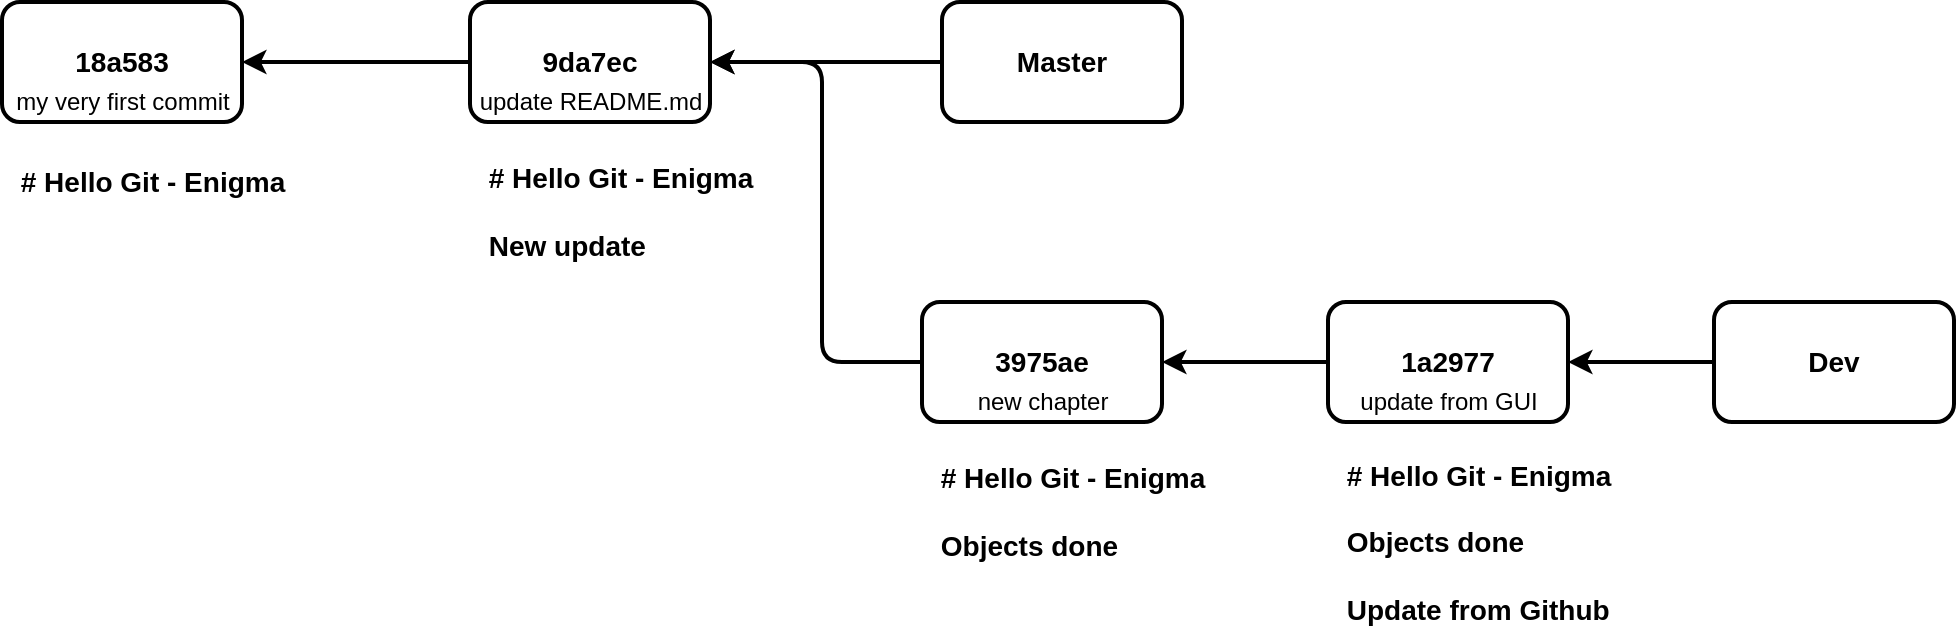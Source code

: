 <mxfile version="15.3.8" type="device"><diagram id="sCmBNae5BMMsYwfiLw7w" name="Page-1"><mxGraphModel dx="1422" dy="786" grid="1" gridSize="10" guides="1" tooltips="1" connect="1" arrows="1" fold="1" page="1" pageScale="1" pageWidth="827" pageHeight="1169" math="0" shadow="0"><root><mxCell id="0"/><mxCell id="1" parent="0"/><mxCell id="yZ-fpaxx-2vTyui-J7OY-1" value="&lt;font color=&quot;#000000&quot; style=&quot;font-size: 14px&quot;&gt;&lt;b&gt;9da7ec&lt;/b&gt;&lt;/font&gt;" style="rounded=1;whiteSpace=wrap;html=1;fillColor=none;strokeColor=#000000;strokeWidth=2;" parent="1" vertex="1"><mxGeometry x="248" y="360" width="120" height="60" as="geometry"/></mxCell><mxCell id="yZ-fpaxx-2vTyui-J7OY-2" value="&lt;font color=&quot;#000000&quot; style=&quot;font-size: 14px&quot;&gt;&lt;b&gt;18a583&lt;/b&gt;&lt;/font&gt;" style="rounded=1;whiteSpace=wrap;html=1;strokeColor=#000000;strokeWidth=2;fillColor=none;" parent="1" vertex="1"><mxGeometry x="14" y="360" width="120" height="60" as="geometry"/></mxCell><mxCell id="yZ-fpaxx-2vTyui-J7OY-3" value="" style="endArrow=classic;html=1;entryX=1;entryY=0.5;entryDx=0;entryDy=0;exitX=0;exitY=0.5;exitDx=0;exitDy=0;strokeWidth=2;strokeColor=#000000;" parent="1" source="yZ-fpaxx-2vTyui-J7OY-1" target="yZ-fpaxx-2vTyui-J7OY-2" edge="1"><mxGeometry width="50" height="50" relative="1" as="geometry"><mxPoint x="204" y="420" as="sourcePoint"/><mxPoint x="274" y="370" as="targetPoint"/></mxGeometry></mxCell><mxCell id="yZ-fpaxx-2vTyui-J7OY-4" value="&lt;font color=&quot;#000000&quot; style=&quot;font-size: 14px&quot;&gt;&lt;b&gt;# Hello Git - Enigma&lt;/b&gt;&lt;/font&gt;" style="text;html=1;align=center;verticalAlign=middle;resizable=0;points=[];autosize=1;strokeColor=none;fillColor=none;" parent="1" vertex="1"><mxGeometry x="14" y="440" width="150" height="20" as="geometry"/></mxCell><mxCell id="yZ-fpaxx-2vTyui-J7OY-5" value="&lt;div style=&quot;text-align: left&quot;&gt;&lt;b style=&quot;color: rgb(0 , 0 , 0) ; font-size: 14px&quot;&gt;# Hello Git - Enigma&lt;/b&gt;&lt;/div&gt;&lt;div style=&quot;text-align: left&quot;&gt;&lt;font color=&quot;#000000&quot;&gt;&lt;span style=&quot;font-size: 14px&quot;&gt;&lt;b&gt;&lt;br&gt;&lt;/b&gt;&lt;/span&gt;&lt;/font&gt;&lt;/div&gt;&lt;b style=&quot;color: rgb(0 , 0 , 0) ; font-size: 14px&quot;&gt;&lt;div style=&quot;text-align: left&quot;&gt;&lt;b&gt;New update&lt;/b&gt;&lt;/div&gt;&lt;/b&gt;" style="text;html=1;align=center;verticalAlign=middle;resizable=0;points=[];autosize=1;strokeColor=none;fillColor=none;" parent="1" vertex="1"><mxGeometry x="248" y="440" width="150" height="50" as="geometry"/></mxCell><mxCell id="yZ-fpaxx-2vTyui-J7OY-6" value="&lt;font color=&quot;#000000&quot;&gt;my very first commit&lt;/font&gt;" style="text;html=1;align=center;verticalAlign=middle;resizable=0;points=[];autosize=1;strokeColor=none;fillColor=none;" parent="1" vertex="1"><mxGeometry x="14" y="400" width="120" height="20" as="geometry"/></mxCell><mxCell id="yZ-fpaxx-2vTyui-J7OY-7" value="&lt;font color=&quot;#000000&quot;&gt;update README.md&lt;/font&gt;" style="text;html=1;align=center;verticalAlign=middle;resizable=0;points=[];autosize=1;strokeColor=none;fillColor=none;" parent="1" vertex="1"><mxGeometry x="243" y="400" width="130" height="20" as="geometry"/></mxCell><mxCell id="yZ-fpaxx-2vTyui-J7OY-8" value="&lt;b&gt;&lt;font style=&quot;font-size: 14px&quot; color=&quot;#000000&quot;&gt;Master&lt;/font&gt;&lt;/b&gt;" style="rounded=1;whiteSpace=wrap;html=1;fillColor=none;strokeColor=#000000;strokeWidth=2;" parent="1" vertex="1"><mxGeometry x="484" y="360" width="120" height="60" as="geometry"/></mxCell><mxCell id="yZ-fpaxx-2vTyui-J7OY-9" value="" style="endArrow=classic;html=1;exitX=0;exitY=0.5;exitDx=0;exitDy=0;entryX=1;entryY=0.5;entryDx=0;entryDy=0;strokeWidth=2;strokeColor=#000000;" parent="1" source="yZ-fpaxx-2vTyui-J7OY-8" target="yZ-fpaxx-2vTyui-J7OY-1" edge="1"><mxGeometry width="50" height="50" relative="1" as="geometry"><mxPoint x="454" y="330" as="sourcePoint"/><mxPoint x="504" y="280" as="targetPoint"/></mxGeometry></mxCell><mxCell id="yZ-fpaxx-2vTyui-J7OY-10" value="&lt;b&gt;&lt;font style=&quot;font-size: 14px&quot; color=&quot;#000000&quot;&gt;Dev&lt;/font&gt;&lt;/b&gt;" style="rounded=1;whiteSpace=wrap;html=1;fillColor=none;strokeColor=#000000;strokeWidth=2;" parent="1" vertex="1"><mxGeometry x="870" y="510" width="120" height="60" as="geometry"/></mxCell><mxCell id="yZ-fpaxx-2vTyui-J7OY-12" value="&lt;font color=&quot;#000000&quot;&gt;&lt;span style=&quot;font-size: 14px&quot;&gt;&lt;b&gt;3975ae&lt;/b&gt;&lt;/span&gt;&lt;/font&gt;" style="rounded=1;whiteSpace=wrap;html=1;fillColor=none;strokeColor=#000000;strokeWidth=2;" parent="1" vertex="1"><mxGeometry x="474" y="510" width="120" height="60" as="geometry"/></mxCell><mxCell id="yZ-fpaxx-2vTyui-J7OY-13" value="&lt;div style=&quot;text-align: left&quot;&gt;&lt;b style=&quot;color: rgb(0 , 0 , 0) ; font-size: 14px&quot;&gt;# Hello Git - Enigma&lt;/b&gt;&lt;/div&gt;&lt;div style=&quot;text-align: left&quot;&gt;&lt;font color=&quot;#000000&quot;&gt;&lt;span style=&quot;font-size: 14px&quot;&gt;&lt;b&gt;&lt;br&gt;&lt;/b&gt;&lt;/span&gt;&lt;/font&gt;&lt;/div&gt;&lt;b style=&quot;color: rgb(0 , 0 , 0) ; font-size: 14px&quot;&gt;&lt;div style=&quot;text-align: left&quot;&gt;Objects done&lt;/div&gt;&lt;/b&gt;" style="text;html=1;align=center;verticalAlign=middle;resizable=0;points=[];autosize=1;strokeColor=none;fillColor=none;" parent="1" vertex="1"><mxGeometry x="474" y="590" width="150" height="50" as="geometry"/></mxCell><mxCell id="yZ-fpaxx-2vTyui-J7OY-14" value="&lt;font color=&quot;#000000&quot;&gt;new chapter&lt;/font&gt;" style="text;html=1;align=center;verticalAlign=middle;resizable=0;points=[];autosize=1;strokeColor=none;fillColor=none;" parent="1" vertex="1"><mxGeometry x="494" y="550" width="80" height="20" as="geometry"/></mxCell><mxCell id="yZ-fpaxx-2vTyui-J7OY-15" value="" style="endArrow=classic;html=1;exitX=0;exitY=0.5;exitDx=0;exitDy=0;strokeWidth=2;strokeColor=#000000;edgeStyle=orthogonalEdgeStyle;entryX=1;entryY=0.5;entryDx=0;entryDy=0;" parent="1" source="yZ-fpaxx-2vTyui-J7OY-12" target="yZ-fpaxx-2vTyui-J7OY-1" edge="1"><mxGeometry width="50" height="50" relative="1" as="geometry"><mxPoint x="224" y="660" as="sourcePoint"/><mxPoint x="364" y="390" as="targetPoint"/><Array as="points"><mxPoint x="424" y="540"/><mxPoint x="424" y="390"/></Array></mxGeometry></mxCell><mxCell id="2rVx6GsYTMsVzZWqYDq--1" value="&lt;font color=&quot;#000000&quot;&gt;&lt;span style=&quot;font-size: 14px&quot;&gt;&lt;b&gt;1a2977&lt;/b&gt;&lt;/span&gt;&lt;/font&gt;" style="rounded=1;whiteSpace=wrap;html=1;fillColor=none;strokeColor=#000000;strokeWidth=2;" vertex="1" parent="1"><mxGeometry x="677" y="510" width="120" height="60" as="geometry"/></mxCell><mxCell id="2rVx6GsYTMsVzZWqYDq--2" value="&lt;div style=&quot;text-align: left&quot;&gt;&lt;div&gt;&lt;font color=&quot;#000000&quot;&gt;&lt;span style=&quot;font-size: 14px&quot;&gt;&lt;b&gt;# Hello Git - Enigma&lt;/b&gt;&lt;/span&gt;&lt;/font&gt;&lt;/div&gt;&lt;div&gt;&lt;font color=&quot;#000000&quot;&gt;&lt;span style=&quot;font-size: 14px&quot;&gt;&lt;b&gt;&lt;br&gt;&lt;/b&gt;&lt;/span&gt;&lt;/font&gt;&lt;/div&gt;&lt;div&gt;&lt;font color=&quot;#000000&quot;&gt;&lt;span style=&quot;font-size: 14px&quot;&gt;&lt;b&gt;Objects done&lt;/b&gt;&lt;/span&gt;&lt;/font&gt;&lt;/div&gt;&lt;div&gt;&lt;font color=&quot;#000000&quot;&gt;&lt;span style=&quot;font-size: 14px&quot;&gt;&lt;b&gt;&lt;br&gt;&lt;/b&gt;&lt;/span&gt;&lt;/font&gt;&lt;/div&gt;&lt;div&gt;&lt;font color=&quot;#000000&quot;&gt;&lt;span style=&quot;font-size: 14px&quot;&gt;&lt;b&gt;Update from Github&lt;/b&gt;&lt;/span&gt;&lt;/font&gt;&lt;/div&gt;&lt;/div&gt;" style="text;html=1;align=center;verticalAlign=middle;resizable=0;points=[];autosize=1;strokeColor=none;fillColor=none;" vertex="1" parent="1"><mxGeometry x="677" y="590" width="150" height="80" as="geometry"/></mxCell><mxCell id="2rVx6GsYTMsVzZWqYDq--3" value="&lt;font color=&quot;#000000&quot;&gt;update from GUI&lt;/font&gt;" style="text;html=1;align=center;verticalAlign=middle;resizable=0;points=[];autosize=1;strokeColor=none;fillColor=none;" vertex="1" parent="1"><mxGeometry x="687" y="550" width="100" height="20" as="geometry"/></mxCell><mxCell id="2rVx6GsYTMsVzZWqYDq--4" value="" style="endArrow=classic;html=1;strokeColor=#000000;strokeWidth=2;exitX=0;exitY=0.5;exitDx=0;exitDy=0;entryX=1;entryY=0.5;entryDx=0;entryDy=0;" edge="1" parent="1" source="2rVx6GsYTMsVzZWqYDq--1" target="yZ-fpaxx-2vTyui-J7OY-12"><mxGeometry width="50" height="50" relative="1" as="geometry"><mxPoint x="820" y="580" as="sourcePoint"/><mxPoint x="870" y="530" as="targetPoint"/></mxGeometry></mxCell><mxCell id="2rVx6GsYTMsVzZWqYDq--5" value="" style="endArrow=classic;html=1;strokeColor=#000000;strokeWidth=2;exitX=0;exitY=0.5;exitDx=0;exitDy=0;entryX=1;entryY=0.5;entryDx=0;entryDy=0;" edge="1" parent="1" source="yZ-fpaxx-2vTyui-J7OY-10" target="2rVx6GsYTMsVzZWqYDq--1"><mxGeometry width="50" height="50" relative="1" as="geometry"><mxPoint x="770" y="630" as="sourcePoint"/><mxPoint x="820" y="580" as="targetPoint"/></mxGeometry></mxCell></root></mxGraphModel></diagram></mxfile>